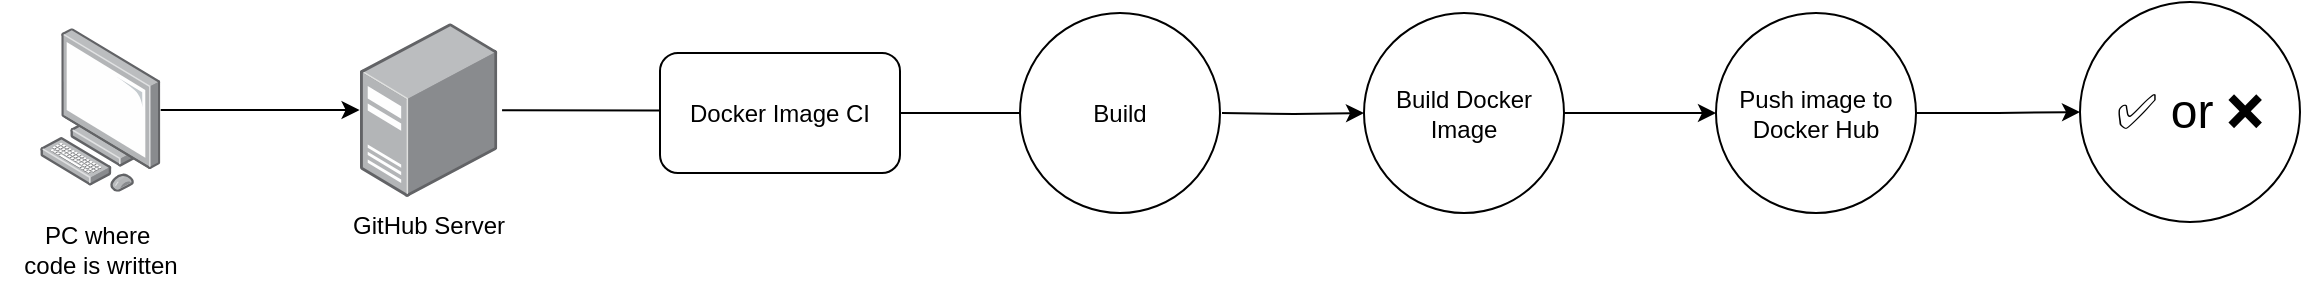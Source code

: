 <mxfile version="25.0.3">
  <diagram name="Page-1" id="lY8ImCbq6xqDSYd5CE9Q">
    <mxGraphModel dx="1236" dy="531" grid="1" gridSize="10" guides="1" tooltips="1" connect="1" arrows="1" fold="1" page="1" pageScale="1" pageWidth="1700" pageHeight="1100" math="0" shadow="0">
      <root>
        <mxCell id="0" />
        <mxCell id="1" parent="0" />
        <mxCell id="h6P8nCgVh_O-HDzW5caL-1" style="edgeStyle=orthogonalEdgeStyle;rounded=0;orthogonalLoop=1;jettySize=auto;html=1;entryX=0;entryY=0.5;entryDx=0;entryDy=0;" parent="1" target="h6P8nCgVh_O-HDzW5caL-15" edge="1" source="eLSRReAdFemIOKwLZGMY-7">
          <mxGeometry relative="1" as="geometry">
            <mxPoint x="713" y="165" as="sourcePoint" />
          </mxGeometry>
        </mxCell>
        <mxCell id="h6P8nCgVh_O-HDzW5caL-2" value="Build" style="ellipse;whiteSpace=wrap;html=1;aspect=fixed;" parent="1" vertex="1">
          <mxGeometry x="550" y="261.5" width="100" height="100" as="geometry" />
        </mxCell>
        <mxCell id="h6P8nCgVh_O-HDzW5caL-3" value="Docker Image CI" style="rounded=1;whiteSpace=wrap;html=1;" parent="1" vertex="1">
          <mxGeometry x="370" y="281.5" width="120" height="60" as="geometry" />
        </mxCell>
        <mxCell id="h6P8nCgVh_O-HDzW5caL-12" value="" style="endArrow=none;html=1;rounded=0;exitX=1;exitY=0.5;exitDx=0;exitDy=0;entryX=0;entryY=0.5;entryDx=0;entryDy=0;" parent="1" source="h6P8nCgVh_O-HDzW5caL-3" edge="1" target="h6P8nCgVh_O-HDzW5caL-2">
          <mxGeometry width="50" height="50" relative="1" as="geometry">
            <mxPoint x="693" y="300" as="sourcePoint" />
            <mxPoint x="613" y="165" as="targetPoint" />
          </mxGeometry>
        </mxCell>
        <mxCell id="h6P8nCgVh_O-HDzW5caL-15" value="&lt;font style=&quot;font-size: 24px;&quot;&gt;✅ or ❌&lt;/font&gt;" style="ellipse;whiteSpace=wrap;html=1;aspect=fixed;" parent="1" vertex="1">
          <mxGeometry x="1080" y="256" width="110" height="110" as="geometry" />
        </mxCell>
        <mxCell id="h6P8nCgVh_O-HDzW5caL-16" value="" style="image;points=[];aspect=fixed;html=1;align=center;shadow=0;dashed=0;image=img/lib/allied_telesis/computer_and_terminals/Personal_Computer.svg;" parent="1" vertex="1">
          <mxGeometry x="60" y="269.1" width="60.36" height="81.8" as="geometry" />
        </mxCell>
        <mxCell id="h6P8nCgVh_O-HDzW5caL-17" value="GitHub Server" style="image;points=[];aspect=fixed;html=1;align=center;shadow=0;dashed=0;image=img/lib/allied_telesis/computer_and_terminals/Server_Desktop.svg;" parent="1" vertex="1">
          <mxGeometry x="220" y="266.5" width="68.63" height="87" as="geometry" />
        </mxCell>
        <mxCell id="h6P8nCgVh_O-HDzW5caL-18" style="edgeStyle=orthogonalEdgeStyle;rounded=0;orthogonalLoop=1;jettySize=auto;html=1;entryX=-0.003;entryY=0.5;entryDx=0;entryDy=0;entryPerimeter=0;" parent="1" source="h6P8nCgVh_O-HDzW5caL-16" target="h6P8nCgVh_O-HDzW5caL-17" edge="1">
          <mxGeometry relative="1" as="geometry" />
        </mxCell>
        <mxCell id="h6P8nCgVh_O-HDzW5caL-19" value="" style="endArrow=none;html=1;rounded=0;exitX=1.035;exitY=0.502;exitDx=0;exitDy=0;exitPerimeter=0;entryX=0;entryY=0.5;entryDx=0;entryDy=0;edgeStyle=orthogonalEdgeStyle;" parent="1" source="h6P8nCgVh_O-HDzW5caL-17" target="h6P8nCgVh_O-HDzW5caL-3" edge="1">
          <mxGeometry width="50" height="50" relative="1" as="geometry">
            <mxPoint x="480" y="380" as="sourcePoint" />
            <mxPoint x="530" y="330" as="targetPoint" />
            <Array as="points">
              <mxPoint x="370" y="310" />
            </Array>
          </mxGeometry>
        </mxCell>
        <mxCell id="h6P8nCgVh_O-HDzW5caL-22" value="PC where&amp;nbsp;&lt;div&gt;code is written&lt;/div&gt;" style="text;html=1;align=center;verticalAlign=middle;resizable=0;points=[];autosize=1;strokeColor=none;fillColor=none;" parent="1" vertex="1">
          <mxGeometry x="40.18" y="360" width="100" height="40" as="geometry" />
        </mxCell>
        <mxCell id="eLSRReAdFemIOKwLZGMY-6" value="" style="edgeStyle=orthogonalEdgeStyle;rounded=0;orthogonalLoop=1;jettySize=auto;html=1;entryX=0;entryY=0.5;entryDx=0;entryDy=0;" edge="1" parent="1" target="eLSRReAdFemIOKwLZGMY-5">
          <mxGeometry relative="1" as="geometry">
            <mxPoint x="651" y="311.5" as="sourcePoint" />
            <mxPoint x="1093" y="401.5" as="targetPoint" />
          </mxGeometry>
        </mxCell>
        <mxCell id="eLSRReAdFemIOKwLZGMY-5" value="Build Docker&lt;div&gt;Image&lt;/div&gt;" style="ellipse;whiteSpace=wrap;html=1;aspect=fixed;" vertex="1" parent="1">
          <mxGeometry x="722" y="261.5" width="100" height="100" as="geometry" />
        </mxCell>
        <mxCell id="eLSRReAdFemIOKwLZGMY-8" value="" style="edgeStyle=orthogonalEdgeStyle;rounded=0;orthogonalLoop=1;jettySize=auto;html=1;entryX=0;entryY=0.5;entryDx=0;entryDy=0;" edge="1" parent="1" source="eLSRReAdFemIOKwLZGMY-5" target="eLSRReAdFemIOKwLZGMY-7">
          <mxGeometry relative="1" as="geometry">
            <mxPoint x="818" y="311.5" as="sourcePoint" />
            <mxPoint x="1093" y="401.5" as="targetPoint" />
          </mxGeometry>
        </mxCell>
        <mxCell id="eLSRReAdFemIOKwLZGMY-7" value="Push image to Docker Hub" style="ellipse;whiteSpace=wrap;html=1;aspect=fixed;" vertex="1" parent="1">
          <mxGeometry x="898" y="261.5" width="100" height="100" as="geometry" />
        </mxCell>
      </root>
    </mxGraphModel>
  </diagram>
</mxfile>

